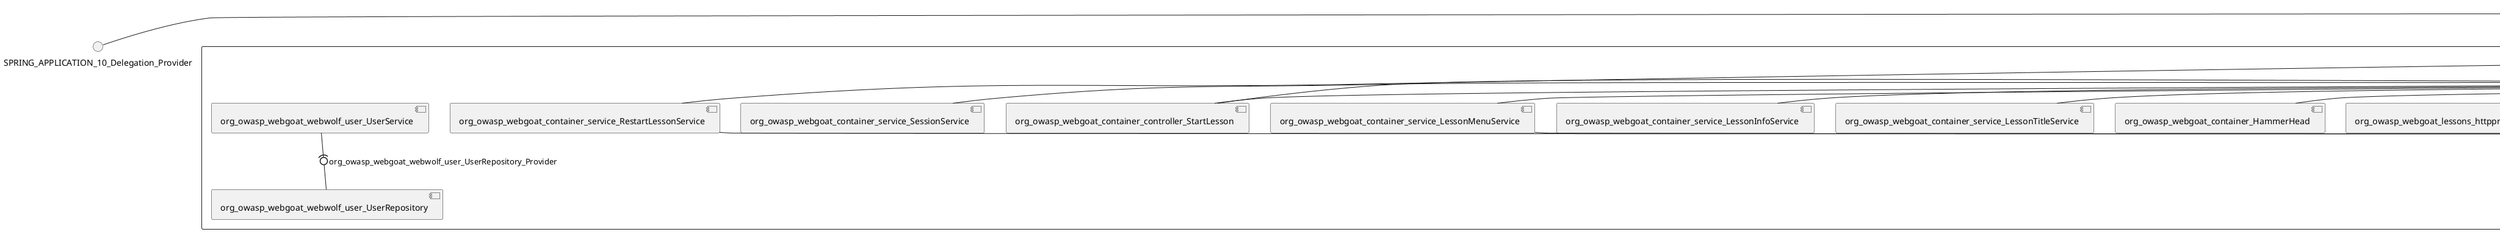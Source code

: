 @startuml
skinparam fixCircleLabelOverlapping true
skinparam componentStyle uml2
() SPRING_APPLICATION_10_Delegation_Provider
() SPRING_APPLICATION_11_Delegation_Provider
() SPRING_APPLICATION_12_Delegation_Provider
() SPRING_APPLICATION_13_Delegation_Provider
() SPRING_APPLICATION_14_Delegation_Provider
() SPRING_APPLICATION_15_Delegation_Provider
() SPRING_APPLICATION_16_Delegation_Provider
() SPRING_APPLICATION_2_Delegation_Provider
() SPRING_APPLICATION_3_Delegation_Provider
() SPRING_APPLICATION_4_Delegation_Provider
() SPRING_APPLICATION_5_Delegation_Provider
() SPRING_APPLICATION_6_Delegation_Provider
() SPRING_APPLICATION_7_Delegation_Provider
() SPRING_APPLICATION_8_Delegation_Provider
() SPRING_APPLICATION_9_Delegation_Provider
() SPRING_APPLICATION_BypassRestrictions_FieldRestrictions_POST_Delegation_Provider
() SPRING_APPLICATION_BypassRestrictions_frontendValidation_POST_Delegation_Provider
() SPRING_APPLICATION_ChromeDevTools_dummy_POST_Delegation_Provider
() SPRING_APPLICATION_ChromeDevTools_network_POST_Delegation_Provider
() SPRING_APPLICATION_CrossSiteScriptingStored_stored_xss_POST_Delegation_Provider
() SPRING_APPLICATION_CrossSiteScriptingStored_stored_xss_follow_up_POST_Delegation_Provider
() SPRING_APPLICATION_CrossSiteScripting_attack1_POST_Delegation_Provider
() SPRING_APPLICATION_CrossSiteScripting_attack3_POST_Delegation_Provider
() SPRING_APPLICATION_CrossSiteScripting_attack4_POST_Delegation_Provider
() SPRING_APPLICATION_CrossSiteScripting_attack5a_GET_Delegation_Provider
() SPRING_APPLICATION_CrossSiteScripting_attack6a_POST_Delegation_Provider
() SPRING_APPLICATION_CrossSiteScripting_dom_follow_up_POST_Delegation_Provider
() SPRING_APPLICATION_CrossSiteScripting_phone_home_xss_POST_Delegation_Provider
() SPRING_APPLICATION_CrossSiteScripting_quiz_GET_POST_Delegation_Provider
() SPRING_APPLICATION_Delegation_Provider
() SPRING_APPLICATION_GET_10_Delegation_Provider
() SPRING_APPLICATION_GET_11_Delegation_Provider
() SPRING_APPLICATION_GET_2_Delegation_Provider
() SPRING_APPLICATION_GET_3_Delegation_Provider
() SPRING_APPLICATION_GET_4_Delegation_Provider
() SPRING_APPLICATION_GET_5_Delegation_Provider
() SPRING_APPLICATION_GET_6_Delegation_Provider
() SPRING_APPLICATION_GET_7_Delegation_Provider
() SPRING_APPLICATION_GET_8_Delegation_Provider
() SPRING_APPLICATION_GET_9_Delegation_Provider
() SPRING_APPLICATION_GET_Delegation_Provider
() SPRING_APPLICATION_HtmlTampering_task_POST_Delegation_Provider
() SPRING_APPLICATION_HttpBasics_attack1_POST_Delegation_Provider
() SPRING_APPLICATION_HttpBasics_attack2_POST_Delegation_Provider
() SPRING_APPLICATION_IDOR_diff_attributes_POST_Delegation_Provider
() SPRING_APPLICATION_IDOR_login_POST_Delegation_Provider
() SPRING_APPLICATION_IDOR_profile_alt_path_POST_Delegation_Provider
() SPRING_APPLICATION_InsecureDeserialization_task_POST_Delegation_Provider
() SPRING_APPLICATION_InsecureLogin_Delegation_Provider
() SPRING_APPLICATION_JWT_decode_POST_Delegation_Provider
() SPRING_APPLICATION_JWT_jku_Delegation_Provider
() SPRING_APPLICATION_JWT_kid_Delegation_Provider
() SPRING_APPLICATION_JWT_quiz_GET_POST_Delegation_Provider
() SPRING_APPLICATION_JWT_refresh_Delegation_Provider
() SPRING_APPLICATION_JWT_secret_POST_Delegation_Provider
() SPRING_APPLICATION_JWT_votings_Delegation_Provider
() SPRING_APPLICATION_LogSpoofing_log_bleeding_POST_Delegation_Provider
() SPRING_APPLICATION_LogSpoofing_log_spoofing_POST_Delegation_Provider
() SPRING_APPLICATION_POST_10_Delegation_Provider
() SPRING_APPLICATION_POST_11_Delegation_Provider
() SPRING_APPLICATION_POST_12_Delegation_Provider
() SPRING_APPLICATION_POST_13_Delegation_Provider
() SPRING_APPLICATION_POST_14_Delegation_Provider
() SPRING_APPLICATION_POST_15_Delegation_Provider
() SPRING_APPLICATION_POST_16_Delegation_Provider
() SPRING_APPLICATION_POST_17_Delegation_Provider
() SPRING_APPLICATION_POST_18_Delegation_Provider
() SPRING_APPLICATION_POST_2_Delegation_Provider
() SPRING_APPLICATION_POST_3_Delegation_Provider
() SPRING_APPLICATION_POST_4_Delegation_Provider
() SPRING_APPLICATION_POST_5_Delegation_Provider
() SPRING_APPLICATION_POST_6_Delegation_Provider
() SPRING_APPLICATION_POST_7_Delegation_Provider
() SPRING_APPLICATION_POST_8_Delegation_Provider
() SPRING_APPLICATION_POST_9_Delegation_Provider
() SPRING_APPLICATION_POST_Delegation_Provider
() SPRING_APPLICATION_PUT_Delegation_Provider
() SPRING_APPLICATION_PasswordReset_ForgotPassword_create_password_reset_link_POST_Delegation_Provider
() SPRING_APPLICATION_PasswordReset_SecurityQuestions_POST_Delegation_Provider
() SPRING_APPLICATION_PasswordReset_reset_Delegation_Provider
() SPRING_APPLICATION_PasswordReset_simple_mail_reset_POST_Delegation_Provider
() SPRING_APPLICATION_PathTraversal_profile_picture_GET_Delegation_Provider
() SPRING_APPLICATION_PathTraversal_profile_picture_fix_GET_Delegation_Provider
() SPRING_APPLICATION_PathTraversal_profile_upload_POST_Delegation_Provider
() SPRING_APPLICATION_PathTraversal_profile_upload_fix_POST_Delegation_Provider
() SPRING_APPLICATION_PathTraversal_profile_upload_remove_user_input_POST_Delegation_Provider
() SPRING_APPLICATION_PathTraversal_random_POST_Delegation_Provider
() SPRING_APPLICATION_PathTraversal_random_picture_GET_Delegation_Provider
() SPRING_APPLICATION_PathTraversal_zip_slip_Delegation_Provider
() SPRING_APPLICATION_SSRF_task1_POST_Delegation_Provider
() SPRING_APPLICATION_SSRF_task2_POST_Delegation_Provider
() SPRING_APPLICATION_SecurePasswords_assignment_POST_Delegation_Provider
() SPRING_APPLICATION_SqlInjectionAdvanced_attack6a_POST_Delegation_Provider
() SPRING_APPLICATION_SqlInjectionAdvanced_attack6b_POST_Delegation_Provider
() SPRING_APPLICATION_SqlInjectionAdvanced_challenge_Login_POST_Delegation_Provider
() SPRING_APPLICATION_SqlInjectionAdvanced_challenge_PUT_Delegation_Provider
() SPRING_APPLICATION_SqlInjectionAdvanced_quiz_GET_POST_Delegation_Provider
() SPRING_APPLICATION_SqlInjectionMitigations_attack10a_POST_Delegation_Provider
() SPRING_APPLICATION_SqlInjectionMitigations_attack10b_POST_Delegation_Provider
() SPRING_APPLICATION_SqlInjectionMitigations_attack12a_POST_Delegation_Provider
() SPRING_APPLICATION_SqlInjectionMitigations_servers_GET_Delegation_Provider
() SPRING_APPLICATION_SqlInjection_assignment5a_POST_Delegation_Provider
() SPRING_APPLICATION_SqlInjection_assignment5b_POST_Delegation_Provider
() SPRING_APPLICATION_SqlInjection_attack10_POST_Delegation_Provider
() SPRING_APPLICATION_SqlInjection_attack2_POST_Delegation_Provider
() SPRING_APPLICATION_SqlInjection_attack3_POST_Delegation_Provider
() SPRING_APPLICATION_SqlInjection_attack4_POST_Delegation_Provider
() SPRING_APPLICATION_SqlInjection_attack5_POST_Delegation_Provider
() SPRING_APPLICATION_SqlInjection_attack8_POST_Delegation_Provider
() SPRING_APPLICATION_SqlInjection_attack9_POST_Delegation_Provider
() SPRING_APPLICATION_SqlOnlyInputValidationOnKeywords_attack_POST_Delegation_Provider
() SPRING_APPLICATION_SqlOnlyInputValidation_attack_POST_Delegation_Provider
() SPRING_APPLICATION_VulnerableComponents_attack1_POST_Delegation_Provider
() SPRING_APPLICATION_WebWolf_GET_Delegation_Provider
() SPRING_APPLICATION_WebWolf_landing_Delegation_Provider
() SPRING_APPLICATION_WebWolf_mail_Delegation_Provider
() SPRING_APPLICATION_challenge_1_POST_Delegation_Provider
() SPRING_APPLICATION_challenge_5_POST_Delegation_Provider
() SPRING_APPLICATION_challenge_7_Delegation_Provider
() SPRING_APPLICATION_challenge_8_Delegation_Provider
() SPRING_APPLICATION_challenge_logo_Delegation_Provider
() SPRING_APPLICATION_cia_quiz_GET_POST_Delegation_Provider
() SPRING_APPLICATION_clientSideFiltering_attack1_POST_Delegation_Provider
() SPRING_APPLICATION_clientSideFiltering_challenge_store_coupons_GET_Delegation_Provider
() SPRING_APPLICATION_clientSideFiltering_getItForFree_POST_Delegation_Provider
() SPRING_APPLICATION_clientSideFiltering_salaries_GET_Delegation_Provider
() SPRING_APPLICATION_crypto_encoding_basic_auth_POST_Delegation_Provider
() SPRING_APPLICATION_crypto_encoding_xor_POST_Delegation_Provider
() SPRING_APPLICATION_crypto_hashing_POST_Delegation_Provider
() SPRING_APPLICATION_crypto_secure_defaults_POST_Delegation_Provider
() SPRING_APPLICATION_crypto_signing_verify_POST_Delegation_Provider
() SPRING_APPLICATION_csrf_feedback_message_POST_Delegation_Provider
() SPRING_APPLICATION_csrf_review_POST_Delegation_Provider
() SPRING_APPLICATION_files_GET_Delegation_Provider
() SPRING_APPLICATION_fileupload_POST_Delegation_Provider
() SPRING_APPLICATION_jwt_Delegation_Provider
() SPRING_APPLICATION_landing_Delegation_Provider
() SPRING_APPLICATION_lesson_template_Delegation_Provider
() SPRING_APPLICATION_login_oauth_mvc_GET_Delegation_Provider
() SPRING_APPLICATION_mail_DELETE_GET_POST_Delegation_Provider
() SPRING_APPLICATION_register_mvc_POST_Delegation_Provider
() SPRING_APPLICATION_registration_GET_Delegation_Provider
() SPRING_APPLICATION_requests_GET_Delegation_Provider
() SPRING_APPLICATION_scoreboard_data_GET_Delegation_Provider
() SPRING_APPLICATION_server_directory_GET_Delegation_Provider
() SPRING_APPLICATION_service_debug_labels_mvc_Delegation_Provider
() SPRING_APPLICATION_service_lessonoverview_mvc_Delegation_Provider
() SPRING_APPLICATION_xxe_comments_GET_Delegation_Provider
rectangle System {
[org_owasp_webgoat_container_HammerHead] [[webgoat-webgoat.repository#_bVA-8PSEEe6SV8XDLlaesw]]
[org_owasp_webgoat_container_WebWolfRedirect] [[webgoat-webgoat.repository#_bVA-8PSEEe6SV8XDLlaesw]]
[org_owasp_webgoat_container_controller_StartLesson] [[webgoat-webgoat.repository#_bVA-8PSEEe6SV8XDLlaesw]]
[org_owasp_webgoat_container_controller_Welcome] [[webgoat-webgoat.repository#_bVA-8PSEEe6SV8XDLlaesw]]
[org_owasp_webgoat_container_i18n_PluginMessages_Provider] [[webgoat-webgoat.repository#_bVA-8PSEEe6SV8XDLlaesw]]
[org_owasp_webgoat_container_service_EnvironmentService] [[webgoat-webgoat.repository#_bVA-8PSEEe6SV8XDLlaesw]]
[org_owasp_webgoat_container_service_HintService] [[webgoat-webgoat.repository#_bVA-8PSEEe6SV8XDLlaesw]]
[org_owasp_webgoat_container_service_LabelDebugService] [[webgoat-webgoat.repository#_bVA-8PSEEe6SV8XDLlaesw]]
[org_owasp_webgoat_container_service_LabelService] [[webgoat-webgoat.repository#_bVA-8PSEEe6SV8XDLlaesw]]
[org_owasp_webgoat_container_service_LessonInfoService] [[webgoat-webgoat.repository#_bVA-8PSEEe6SV8XDLlaesw]]
[org_owasp_webgoat_container_service_LessonMenuService] [[webgoat-webgoat.repository#_bVA-8PSEEe6SV8XDLlaesw]]
[org_owasp_webgoat_container_service_LessonProgressService] [[webgoat-webgoat.repository#_bVA-8PSEEe6SV8XDLlaesw]]
[org_owasp_webgoat_container_service_LessonTitleService] [[webgoat-webgoat.repository#_bVA-8PSEEe6SV8XDLlaesw]]
[org_owasp_webgoat_container_service_ReportCardService] [[webgoat-webgoat.repository#_bVA-8PSEEe6SV8XDLlaesw]]
[org_owasp_webgoat_container_service_RestartLessonService] [[webgoat-webgoat.repository#_bVA-8PSEEe6SV8XDLlaesw]]
[org_owasp_webgoat_container_service_SessionService] [[webgoat-webgoat.repository#_bVA-8PSEEe6SV8XDLlaesw]]
[org_owasp_webgoat_container_session_UserSessionData_Provider] [[webgoat-webgoat.repository#_bVA-8PSEEe6SV8XDLlaesw]]
[org_owasp_webgoat_container_session_WebSession_Provider] [[webgoat-webgoat.repository#_bVA-8PSEEe6SV8XDLlaesw]]
[org_owasp_webgoat_container_users_RegistrationController] [[webgoat-webgoat.repository#_bVA-8PSEEe6SV8XDLlaesw]]
[org_owasp_webgoat_container_users_Scoreboard] [[webgoat-webgoat.repository#_bVA-8PSEEe6SV8XDLlaesw]]
[org_owasp_webgoat_container_users_UserRepository] [[webgoat-webgoat.repository#_bVA-8PSEEe6SV8XDLlaesw]]
[org_owasp_webgoat_container_users_UserService] [[webgoat-webgoat.repository#_bVA-8PSEEe6SV8XDLlaesw]]
[org_owasp_webgoat_container_users_UserTrackerRepository] [[webgoat-webgoat.repository#_bVA-8PSEEe6SV8XDLlaesw]]
[org_owasp_webgoat_lessons_authbypass_VerifyAccount] [[webgoat-webgoat.repository#_bVA-8PSEEe6SV8XDLlaesw]]
[org_owasp_webgoat_lessons_bypassrestrictions_BypassRestrictionsFieldRestrictions] [[webgoat-webgoat.repository#_bVA-8PSEEe6SV8XDLlaesw]]
[org_owasp_webgoat_lessons_bypassrestrictions_BypassRestrictionsFrontendValidation] [[webgoat-webgoat.repository#_bVA-8PSEEe6SV8XDLlaesw]]
[org_owasp_webgoat_lessons_challenges_FlagController] [[webgoat-webgoat.repository#_bVA-8PSEEe6SV8XDLlaesw]]
[org_owasp_webgoat_lessons_challenges_challenge1_Assignment1] [[webgoat-webgoat.repository#_bVA-8PSEEe6SV8XDLlaesw]]
[org_owasp_webgoat_lessons_challenges_challenge1_ImageServlet] [[webgoat-webgoat.repository#_bVA-8PSEEe6SV8XDLlaesw]]
[org_owasp_webgoat_lessons_challenges_challenge5_Assignment5] [[webgoat-webgoat.repository#_bVA-8PSEEe6SV8XDLlaesw]]
[org_owasp_webgoat_lessons_challenges_challenge7_Assignment7] [[webgoat-webgoat.repository#_bVA-8PSEEe6SV8XDLlaesw]]
[org_owasp_webgoat_lessons_challenges_challenge8_Assignment8] [[webgoat-webgoat.repository#_bVA-8PSEEe6SV8XDLlaesw]]
[org_owasp_webgoat_lessons_chromedevtools_NetworkDummy] [[webgoat-webgoat.repository#_bVA-8PSEEe6SV8XDLlaesw]]
[org_owasp_webgoat_lessons_chromedevtools_NetworkLesson] [[webgoat-webgoat.repository#_bVA-8PSEEe6SV8XDLlaesw]]
[org_owasp_webgoat_lessons_cia_CIAQuiz] [[webgoat-webgoat.repository#_bVA-8PSEEe6SV8XDLlaesw]]
[org_owasp_webgoat_lessons_clientsidefiltering_ClientSideFilteringAssignment] [[webgoat-webgoat.repository#_bVA-8PSEEe6SV8XDLlaesw]]
[org_owasp_webgoat_lessons_clientsidefiltering_ClientSideFilteringFreeAssignment] [[webgoat-webgoat.repository#_bVA-8PSEEe6SV8XDLlaesw]]
[org_owasp_webgoat_lessons_clientsidefiltering_Salaries] [[webgoat-webgoat.repository#_bVA-8PSEEe6SV8XDLlaesw]]
[org_owasp_webgoat_lessons_clientsidefiltering_ShopEndpoint] [[webgoat-webgoat.repository#_bVA-8PSEEe6SV8XDLlaesw]]
[org_owasp_webgoat_lessons_cryptography_EncodingAssignment] [[webgoat-webgoat.repository#_bVA-8PSEEe6SV8XDLlaesw]]
[org_owasp_webgoat_lessons_cryptography_HashingAssignment] [[webgoat-webgoat.repository#_bVA-8PSEEe6SV8XDLlaesw]]
[org_owasp_webgoat_lessons_cryptography_SecureDefaultsAssignment] [[webgoat-webgoat.repository#_bVA-8PSEEe6SV8XDLlaesw]]
[org_owasp_webgoat_lessons_cryptography_SigningAssignment] [[webgoat-webgoat.repository#_bVA-8PSEEe6SV8XDLlaesw]]
[org_owasp_webgoat_lessons_cryptography_XOREncodingAssignment] [[webgoat-webgoat.repository#_bVA-8PSEEe6SV8XDLlaesw]]
[org_owasp_webgoat_lessons_csrf_CSRFConfirmFlag1] [[webgoat-webgoat.repository#_bVA-8PSEEe6SV8XDLlaesw]]
[org_owasp_webgoat_lessons_csrf_CSRFFeedback] [[webgoat-webgoat.repository#_bVA-8PSEEe6SV8XDLlaesw]]
[org_owasp_webgoat_lessons_csrf_CSRFGetFlag] [[webgoat-webgoat.repository#_bVA-8PSEEe6SV8XDLlaesw]]
[org_owasp_webgoat_lessons_csrf_CSRFLogin] [[webgoat-webgoat.repository#_bVA-8PSEEe6SV8XDLlaesw]]
[org_owasp_webgoat_lessons_csrf_ForgedReviews] [[webgoat-webgoat.repository#_bVA-8PSEEe6SV8XDLlaesw]]
[org_owasp_webgoat_lessons_csrf_ObjectMapper_Provider] [[webgoat-webgoat.repository#_bVA-8PSEEe6SV8XDLlaesw]]
[org_owasp_webgoat_lessons_deserialization_InsecureDeserializationTask] [[webgoat-webgoat.repository#_bVA-8PSEEe6SV8XDLlaesw]]
[org_owasp_webgoat_lessons_hijacksession_HijackSessionAssignment] [[webgoat-webgoat.repository#_bVA-8PSEEe6SV8XDLlaesw]]
[org_owasp_webgoat_lessons_hijacksession_cas_HijackSessionAuthenticationProvider] [[webgoat-webgoat.repository#_bVA-8PSEEe6SV8XDLlaesw]]
[org_owasp_webgoat_lessons_htmltampering_HtmlTamperingTask] [[webgoat-webgoat.repository#_bVA-8PSEEe6SV8XDLlaesw]]
[org_owasp_webgoat_lessons_httpbasics_HttpBasicsLesson] [[webgoat-webgoat.repository#_bVA-8PSEEe6SV8XDLlaesw]]
[org_owasp_webgoat_lessons_httpbasics_HttpBasicsQuiz] [[webgoat-webgoat.repository#_bVA-8PSEEe6SV8XDLlaesw]]
[org_owasp_webgoat_lessons_httpproxies_HttpBasicsInterceptRequest] [[webgoat-webgoat.repository#_bVA-8PSEEe6SV8XDLlaesw]]
[org_owasp_webgoat_lessons_idor_IDORDiffAttributes] [[webgoat-webgoat.repository#_bVA-8PSEEe6SV8XDLlaesw]]
[org_owasp_webgoat_lessons_idor_IDOREditOtherProfile] [[webgoat-webgoat.repository#_bVA-8PSEEe6SV8XDLlaesw]]
[org_owasp_webgoat_lessons_idor_IDORLogin] [[webgoat-webgoat.repository#_bVA-8PSEEe6SV8XDLlaesw]]
[org_owasp_webgoat_lessons_idor_IDORViewOtherProfile] [[webgoat-webgoat.repository#_bVA-8PSEEe6SV8XDLlaesw]]
[org_owasp_webgoat_lessons_idor_IDORViewOwnProfile] [[webgoat-webgoat.repository#_bVA-8PSEEe6SV8XDLlaesw]]
[org_owasp_webgoat_lessons_idor_IDORViewOwnProfileAltUrl] [[webgoat-webgoat.repository#_bVA-8PSEEe6SV8XDLlaesw]]
[org_owasp_webgoat_lessons_insecurelogin_InsecureLoginTask] [[webgoat-webgoat.repository#_bVA-8PSEEe6SV8XDLlaesw]]
[org_owasp_webgoat_lessons_jwt_JWTDecodeEndpoint] [[webgoat-webgoat.repository#_bVA-8PSEEe6SV8XDLlaesw]]
[org_owasp_webgoat_lessons_jwt_JWTQuiz] [[webgoat-webgoat.repository#_bVA-8PSEEe6SV8XDLlaesw]]
[org_owasp_webgoat_lessons_jwt_JWTRefreshEndpoint] [[webgoat-webgoat.repository#_bVA-8PSEEe6SV8XDLlaesw]]
[org_owasp_webgoat_lessons_jwt_JWTSecretKeyEndpoint] [[webgoat-webgoat.repository#_bVA-8PSEEe6SV8XDLlaesw]]
[org_owasp_webgoat_lessons_jwt_JWTVotesEndpoint] [[webgoat-webgoat.repository#_bVA-8PSEEe6SV8XDLlaesw]]
[org_owasp_webgoat_lessons_jwt_claimmisuse_JWTHeaderJKUEndpoint] [[webgoat-webgoat.repository#_bVA-8PSEEe6SV8XDLlaesw]]
[org_owasp_webgoat_lessons_jwt_claimmisuse_JWTHeaderKIDEndpoint] [[webgoat-webgoat.repository#_bVA-8PSEEe6SV8XDLlaesw]]
[org_owasp_webgoat_lessons_lessontemplate_SampleAttack] [[webgoat-webgoat.repository#_bVA-8PSEEe6SV8XDLlaesw]]
[org_owasp_webgoat_lessons_logging_LogBleedingTask] [[webgoat-webgoat.repository#_bVA-8PSEEe6SV8XDLlaesw]]
[org_owasp_webgoat_lessons_logging_LogSpoofingTask] [[webgoat-webgoat.repository#_bVA-8PSEEe6SV8XDLlaesw]]
[org_owasp_webgoat_lessons_missingac_MissingFunctionACHiddenMenus] [[webgoat-webgoat.repository#_bVA-8PSEEe6SV8XDLlaesw]]
[org_owasp_webgoat_lessons_missingac_MissingFunctionACUsers] [[webgoat-webgoat.repository#_bVA-8PSEEe6SV8XDLlaesw]]
[org_owasp_webgoat_lessons_missingac_MissingFunctionACYourHash] [[webgoat-webgoat.repository#_bVA-8PSEEe6SV8XDLlaesw]]
[org_owasp_webgoat_lessons_missingac_MissingFunctionACYourHashAdmin] [[webgoat-webgoat.repository#_bVA-8PSEEe6SV8XDLlaesw]]
[org_owasp_webgoat_lessons_passwordreset_QuestionsAssignment] [[webgoat-webgoat.repository#_bVA-8PSEEe6SV8XDLlaesw]]
[org_owasp_webgoat_lessons_passwordreset_ResetLinkAssignment] [[webgoat-webgoat.repository#_bVA-8PSEEe6SV8XDLlaesw]]
[org_owasp_webgoat_lessons_passwordreset_ResetLinkAssignmentForgotPassword] [[webgoat-webgoat.repository#_bVA-8PSEEe6SV8XDLlaesw]]
[org_owasp_webgoat_lessons_passwordreset_SecurityQuestionAssignment] [[webgoat-webgoat.repository#_bVA-8PSEEe6SV8XDLlaesw]]
[org_owasp_webgoat_lessons_passwordreset_SimpleMailAssignment] [[webgoat-webgoat.repository#_bVA-8PSEEe6SV8XDLlaesw]]
[org_owasp_webgoat_lessons_passwordreset_TriedQuestions] [[webgoat-webgoat.repository#_bVA-8PSEEe6SV8XDLlaesw]]
[org_owasp_webgoat_lessons_pathtraversal_ProfileUpload] [[webgoat-webgoat.repository#_bVA-8PSEEe6SV8XDLlaesw]]
[org_owasp_webgoat_lessons_pathtraversal_ProfileUploadFix] [[webgoat-webgoat.repository#_bVA-8PSEEe6SV8XDLlaesw]]
[org_owasp_webgoat_lessons_pathtraversal_ProfileUploadRemoveUserInput] [[webgoat-webgoat.repository#_bVA-8PSEEe6SV8XDLlaesw]]
[org_owasp_webgoat_lessons_pathtraversal_ProfileUploadRetrieval] [[webgoat-webgoat.repository#_bVA-8PSEEe6SV8XDLlaesw]]
[org_owasp_webgoat_lessons_pathtraversal_ProfileZipSlip] [[webgoat-webgoat.repository#_bVA-8PSEEe6SV8XDLlaesw]]
[org_owasp_webgoat_lessons_securepasswords_SecurePasswordsAssignment] [[webgoat-webgoat.repository#_bVA-8PSEEe6SV8XDLlaesw]]
[org_owasp_webgoat_lessons_spoofcookie_SpoofCookieAssignment] [[webgoat-webgoat.repository#_bVA-8PSEEe6SV8XDLlaesw]]
[org_owasp_webgoat_lessons_sqlinjection_advanced_SqlInjectionChallenge] [[webgoat-webgoat.repository#_bVA-8PSEEe6SV8XDLlaesw]]
[org_owasp_webgoat_lessons_sqlinjection_advanced_SqlInjectionChallengeLogin] [[webgoat-webgoat.repository#_bVA-8PSEEe6SV8XDLlaesw]]
[org_owasp_webgoat_lessons_sqlinjection_advanced_SqlInjectionLesson6a] [[webgoat-webgoat.repository#_bVA-8PSEEe6SV8XDLlaesw]]
[org_owasp_webgoat_lessons_sqlinjection_advanced_SqlInjectionLesson6b] [[webgoat-webgoat.repository#_bVA-8PSEEe6SV8XDLlaesw]]
[org_owasp_webgoat_lessons_sqlinjection_advanced_SqlInjectionQuiz] [[webgoat-webgoat.repository#_bVA-8PSEEe6SV8XDLlaesw]]
[org_owasp_webgoat_lessons_sqlinjection_introduction_SqlInjectionLesson10] [[webgoat-webgoat.repository#_bVA-8PSEEe6SV8XDLlaesw]]
[org_owasp_webgoat_lessons_sqlinjection_introduction_SqlInjectionLesson2] [[webgoat-webgoat.repository#_bVA-8PSEEe6SV8XDLlaesw]]
[org_owasp_webgoat_lessons_sqlinjection_introduction_SqlInjectionLesson3] [[webgoat-webgoat.repository#_bVA-8PSEEe6SV8XDLlaesw]]
[org_owasp_webgoat_lessons_sqlinjection_introduction_SqlInjectionLesson4] [[webgoat-webgoat.repository#_bVA-8PSEEe6SV8XDLlaesw]]
[org_owasp_webgoat_lessons_sqlinjection_introduction_SqlInjectionLesson5] [[webgoat-webgoat.repository#_bVA-8PSEEe6SV8XDLlaesw]]
[org_owasp_webgoat_lessons_sqlinjection_introduction_SqlInjectionLesson5a] [[webgoat-webgoat.repository#_bVA-8PSEEe6SV8XDLlaesw]]
[org_owasp_webgoat_lessons_sqlinjection_introduction_SqlInjectionLesson5b] [[webgoat-webgoat.repository#_bVA-8PSEEe6SV8XDLlaesw]]
[org_owasp_webgoat_lessons_sqlinjection_introduction_SqlInjectionLesson8] [[webgoat-webgoat.repository#_bVA-8PSEEe6SV8XDLlaesw]]
[org_owasp_webgoat_lessons_sqlinjection_introduction_SqlInjectionLesson9] [[webgoat-webgoat.repository#_bVA-8PSEEe6SV8XDLlaesw]]
[org_owasp_webgoat_lessons_sqlinjection_mitigation_Servers] [[webgoat-webgoat.repository#_bVA-8PSEEe6SV8XDLlaesw]]
[org_owasp_webgoat_lessons_sqlinjection_mitigation_SqlInjectionLesson10a] [[webgoat-webgoat.repository#_bVA-8PSEEe6SV8XDLlaesw]]
[org_owasp_webgoat_lessons_sqlinjection_mitigation_SqlInjectionLesson10b] [[webgoat-webgoat.repository#_bVA-8PSEEe6SV8XDLlaesw]]
[org_owasp_webgoat_lessons_sqlinjection_mitigation_SqlInjectionLesson13] [[webgoat-webgoat.repository#_bVA-8PSEEe6SV8XDLlaesw]]
[org_owasp_webgoat_lessons_sqlinjection_mitigation_SqlOnlyInputValidation] [[webgoat-webgoat.repository#_bVA-8PSEEe6SV8XDLlaesw]]
[org_owasp_webgoat_lessons_sqlinjection_mitigation_SqlOnlyInputValidationOnKeywords] [[webgoat-webgoat.repository#_bVA-8PSEEe6SV8XDLlaesw]]
[org_owasp_webgoat_lessons_ssrf_SSRFTask1] [[webgoat-webgoat.repository#_bVA-8PSEEe6SV8XDLlaesw]]
[org_owasp_webgoat_lessons_ssrf_SSRFTask2] [[webgoat-webgoat.repository#_bVA-8PSEEe6SV8XDLlaesw]]
[org_owasp_webgoat_lessons_vulnerablecomponents_VulnerableComponentsLesson] [[webgoat-webgoat.repository#_bVA-8PSEEe6SV8XDLlaesw]]
[org_owasp_webgoat_lessons_webwolfintroduction_LandingAssignment] [[webgoat-webgoat.repository#_bVA-8PSEEe6SV8XDLlaesw]]
[org_owasp_webgoat_lessons_webwolfintroduction_MailAssignment] [[webgoat-webgoat.repository#_bVA-8PSEEe6SV8XDLlaesw]]
[org_owasp_webgoat_lessons_xss_CrossSiteScriptingLesson1] [[webgoat-webgoat.repository#_bVA-8PSEEe6SV8XDLlaesw]]
[org_owasp_webgoat_lessons_xss_CrossSiteScriptingLesson3] [[webgoat-webgoat.repository#_bVA-8PSEEe6SV8XDLlaesw]]
[org_owasp_webgoat_lessons_xss_CrossSiteScriptingLesson4] [[webgoat-webgoat.repository#_bVA-8PSEEe6SV8XDLlaesw]]
[org_owasp_webgoat_lessons_xss_CrossSiteScriptingLesson5a] [[webgoat-webgoat.repository#_bVA-8PSEEe6SV8XDLlaesw]]
[org_owasp_webgoat_lessons_xss_CrossSiteScriptingLesson6a] [[webgoat-webgoat.repository#_bVA-8PSEEe6SV8XDLlaesw]]
[org_owasp_webgoat_lessons_xss_CrossSiteScriptingQuiz] [[webgoat-webgoat.repository#_bVA-8PSEEe6SV8XDLlaesw]]
[org_owasp_webgoat_lessons_xss_DOMCrossSiteScripting] [[webgoat-webgoat.repository#_bVA-8PSEEe6SV8XDLlaesw]]
[org_owasp_webgoat_lessons_xss_DOMCrossSiteScriptingVerifier] [[webgoat-webgoat.repository#_bVA-8PSEEe6SV8XDLlaesw]]
[org_owasp_webgoat_lessons_xss_stored_StoredCrossSiteScriptingVerifier] [[webgoat-webgoat.repository#_bVA-8PSEEe6SV8XDLlaesw]]
[org_owasp_webgoat_lessons_xss_stored_StoredXssComments] [[webgoat-webgoat.repository#_bVA-8PSEEe6SV8XDLlaesw]]
[org_owasp_webgoat_lessons_xxe_BlindSendFileAssignment] [[webgoat-webgoat.repository#_bVA-8PSEEe6SV8XDLlaesw]]
[org_owasp_webgoat_lessons_xxe_CommentsCache] [[webgoat-webgoat.repository#_bVA-8PSEEe6SV8XDLlaesw]]
[org_owasp_webgoat_lessons_xxe_CommentsEndpoint] [[webgoat-webgoat.repository#_bVA-8PSEEe6SV8XDLlaesw]]
[org_owasp_webgoat_lessons_xxe_ContentTypeAssignment] [[webgoat-webgoat.repository#_bVA-8PSEEe6SV8XDLlaesw]]
[org_owasp_webgoat_lessons_xxe_SimpleXXE] [[webgoat-webgoat.repository#_bVA-8PSEEe6SV8XDLlaesw]]
[org_owasp_webgoat_webwolf_FileServer] [[webgoat-webgoat.repository#_bVA-8PSEEe6SV8XDLlaesw]]
[org_owasp_webgoat_webwolf_jwt_JWTController] [[webgoat-webgoat.repository#_bVA-8PSEEe6SV8XDLlaesw]]
[org_owasp_webgoat_webwolf_mailbox_MailboxController] [[webgoat-webgoat.repository#_bVA-8PSEEe6SV8XDLlaesw]]
[org_owasp_webgoat_webwolf_mailbox_MailboxRepository] [[webgoat-webgoat.repository#_bVA-8PSEEe6SV8XDLlaesw]]
[org_owasp_webgoat_webwolf_requests_LandingPage] [[webgoat-webgoat.repository#_bVA-8PSEEe6SV8XDLlaesw]]
[org_owasp_webgoat_webwolf_requests_Requests] [[webgoat-webgoat.repository#_bVA-8PSEEe6SV8XDLlaesw]]
[org_owasp_webgoat_webwolf_user_UserRepository] [[webgoat-webgoat.repository#_bVA-8PSEEe6SV8XDLlaesw]]
[org_owasp_webgoat_webwolf_user_UserService] [[webgoat-webgoat.repository#_bVA-8PSEEe6SV8XDLlaesw]]
port SPRING_APPLICATION_10_Provider
SPRING_APPLICATION_10_Delegation_Provider - SPRING_APPLICATION_10_Provider
SPRING_APPLICATION_10_Provider - [org_owasp_webgoat_lessons_cryptography_SigningAssignment]
port SPRING_APPLICATION_11_Provider
SPRING_APPLICATION_11_Delegation_Provider - SPRING_APPLICATION_11_Provider
SPRING_APPLICATION_11_Provider - [org_owasp_webgoat_container_controller_StartLesson]
port SPRING_APPLICATION_12_Provider
SPRING_APPLICATION_12_Delegation_Provider - SPRING_APPLICATION_12_Provider
SPRING_APPLICATION_12_Provider - [org_owasp_webgoat_container_service_RestartLessonService]
port SPRING_APPLICATION_13_Provider
SPRING_APPLICATION_13_Delegation_Provider - SPRING_APPLICATION_13_Provider
SPRING_APPLICATION_13_Provider - [org_owasp_webgoat_container_service_SessionService]
port SPRING_APPLICATION_14_Provider
SPRING_APPLICATION_14_Delegation_Provider - SPRING_APPLICATION_14_Provider
SPRING_APPLICATION_14_Provider - [org_owasp_webgoat_webwolf_FileServer]
port SPRING_APPLICATION_15_Provider
SPRING_APPLICATION_15_Delegation_Provider - SPRING_APPLICATION_15_Provider
SPRING_APPLICATION_15_Provider - [org_owasp_webgoat_lessons_xxe_SimpleXXE]
port SPRING_APPLICATION_16_Provider
SPRING_APPLICATION_16_Delegation_Provider - SPRING_APPLICATION_16_Provider
SPRING_APPLICATION_16_Provider - [org_owasp_webgoat_container_service_LabelDebugService]
port SPRING_APPLICATION_2_Provider
SPRING_APPLICATION_2_Delegation_Provider - SPRING_APPLICATION_2_Provider
SPRING_APPLICATION_2_Provider - [org_owasp_webgoat_container_service_LessonMenuService]
port SPRING_APPLICATION_3_Provider
SPRING_APPLICATION_3_Delegation_Provider - SPRING_APPLICATION_3_Provider
SPRING_APPLICATION_3_Provider - [org_owasp_webgoat_container_service_LessonInfoService]
port SPRING_APPLICATION_4_Provider
SPRING_APPLICATION_4_Delegation_Provider - SPRING_APPLICATION_4_Provider
SPRING_APPLICATION_4_Provider - [org_owasp_webgoat_container_service_LessonTitleService]
port SPRING_APPLICATION_5_Provider
SPRING_APPLICATION_5_Delegation_Provider - SPRING_APPLICATION_5_Provider
SPRING_APPLICATION_5_Provider - [org_owasp_webgoat_lessons_cryptography_HashingAssignment]
port SPRING_APPLICATION_6_Provider
SPRING_APPLICATION_6_Delegation_Provider - SPRING_APPLICATION_6_Provider
SPRING_APPLICATION_6_Provider - [org_owasp_webgoat_container_controller_StartLesson]
port SPRING_APPLICATION_7_Provider
SPRING_APPLICATION_7_Delegation_Provider - SPRING_APPLICATION_7_Provider
SPRING_APPLICATION_7_Provider - [org_owasp_webgoat_lessons_jwt_JWTSecretKeyEndpoint]
port SPRING_APPLICATION_8_Provider
SPRING_APPLICATION_8_Delegation_Provider - SPRING_APPLICATION_8_Provider
SPRING_APPLICATION_8_Provider - [org_owasp_webgoat_container_HammerHead]
port SPRING_APPLICATION_9_Provider
SPRING_APPLICATION_9_Delegation_Provider - SPRING_APPLICATION_9_Provider
SPRING_APPLICATION_9_Provider - [org_owasp_webgoat_lessons_httpproxies_HttpBasicsInterceptRequest]
port SPRING_APPLICATION_BypassRestrictions_FieldRestrictions_POST_Provider
SPRING_APPLICATION_BypassRestrictions_FieldRestrictions_POST_Delegation_Provider - SPRING_APPLICATION_BypassRestrictions_FieldRestrictions_POST_Provider
SPRING_APPLICATION_BypassRestrictions_FieldRestrictions_POST_Provider - [org_owasp_webgoat_lessons_bypassrestrictions_BypassRestrictionsFieldRestrictions]
port SPRING_APPLICATION_BypassRestrictions_frontendValidation_POST_Provider
SPRING_APPLICATION_BypassRestrictions_frontendValidation_POST_Delegation_Provider - SPRING_APPLICATION_BypassRestrictions_frontendValidation_POST_Provider
SPRING_APPLICATION_BypassRestrictions_frontendValidation_POST_Provider - [org_owasp_webgoat_lessons_bypassrestrictions_BypassRestrictionsFrontendValidation]
port SPRING_APPLICATION_ChromeDevTools_dummy_POST_Provider
SPRING_APPLICATION_ChromeDevTools_dummy_POST_Delegation_Provider - SPRING_APPLICATION_ChromeDevTools_dummy_POST_Provider
SPRING_APPLICATION_ChromeDevTools_dummy_POST_Provider - [org_owasp_webgoat_lessons_chromedevtools_NetworkDummy]
port SPRING_APPLICATION_ChromeDevTools_network_POST_Provider
SPRING_APPLICATION_ChromeDevTools_network_POST_Delegation_Provider - SPRING_APPLICATION_ChromeDevTools_network_POST_Provider
SPRING_APPLICATION_ChromeDevTools_network_POST_Provider - [org_owasp_webgoat_lessons_chromedevtools_NetworkLesson]
port SPRING_APPLICATION_CrossSiteScriptingStored_stored_xss_POST_Provider
SPRING_APPLICATION_CrossSiteScriptingStored_stored_xss_POST_Delegation_Provider - SPRING_APPLICATION_CrossSiteScriptingStored_stored_xss_POST_Provider
SPRING_APPLICATION_CrossSiteScriptingStored_stored_xss_POST_Provider - [org_owasp_webgoat_lessons_xss_stored_StoredXssComments]
port SPRING_APPLICATION_CrossSiteScriptingStored_stored_xss_follow_up_POST_Provider
SPRING_APPLICATION_CrossSiteScriptingStored_stored_xss_follow_up_POST_Delegation_Provider - SPRING_APPLICATION_CrossSiteScriptingStored_stored_xss_follow_up_POST_Provider
SPRING_APPLICATION_CrossSiteScriptingStored_stored_xss_follow_up_POST_Provider - [org_owasp_webgoat_lessons_xss_stored_StoredCrossSiteScriptingVerifier]
port SPRING_APPLICATION_CrossSiteScripting_attack1_POST_Provider
SPRING_APPLICATION_CrossSiteScripting_attack1_POST_Delegation_Provider - SPRING_APPLICATION_CrossSiteScripting_attack1_POST_Provider
SPRING_APPLICATION_CrossSiteScripting_attack1_POST_Provider - [org_owasp_webgoat_lessons_xss_CrossSiteScriptingLesson1]
port SPRING_APPLICATION_CrossSiteScripting_attack3_POST_Provider
SPRING_APPLICATION_CrossSiteScripting_attack3_POST_Delegation_Provider - SPRING_APPLICATION_CrossSiteScripting_attack3_POST_Provider
SPRING_APPLICATION_CrossSiteScripting_attack3_POST_Provider - [org_owasp_webgoat_lessons_xss_CrossSiteScriptingLesson3]
port SPRING_APPLICATION_CrossSiteScripting_attack4_POST_Provider
SPRING_APPLICATION_CrossSiteScripting_attack4_POST_Delegation_Provider - SPRING_APPLICATION_CrossSiteScripting_attack4_POST_Provider
SPRING_APPLICATION_CrossSiteScripting_attack4_POST_Provider - [org_owasp_webgoat_lessons_xss_CrossSiteScriptingLesson4]
port SPRING_APPLICATION_CrossSiteScripting_attack5a_GET_Provider
SPRING_APPLICATION_CrossSiteScripting_attack5a_GET_Delegation_Provider - SPRING_APPLICATION_CrossSiteScripting_attack5a_GET_Provider
SPRING_APPLICATION_CrossSiteScripting_attack5a_GET_Provider - [org_owasp_webgoat_lessons_xss_CrossSiteScriptingLesson5a]
port SPRING_APPLICATION_CrossSiteScripting_attack6a_POST_Provider
SPRING_APPLICATION_CrossSiteScripting_attack6a_POST_Delegation_Provider - SPRING_APPLICATION_CrossSiteScripting_attack6a_POST_Provider
SPRING_APPLICATION_CrossSiteScripting_attack6a_POST_Provider - [org_owasp_webgoat_lessons_xss_CrossSiteScriptingLesson6a]
port SPRING_APPLICATION_CrossSiteScripting_dom_follow_up_POST_Provider
SPRING_APPLICATION_CrossSiteScripting_dom_follow_up_POST_Delegation_Provider - SPRING_APPLICATION_CrossSiteScripting_dom_follow_up_POST_Provider
SPRING_APPLICATION_CrossSiteScripting_dom_follow_up_POST_Provider - [org_owasp_webgoat_lessons_xss_DOMCrossSiteScriptingVerifier]
port SPRING_APPLICATION_CrossSiteScripting_phone_home_xss_POST_Provider
SPRING_APPLICATION_CrossSiteScripting_phone_home_xss_POST_Delegation_Provider - SPRING_APPLICATION_CrossSiteScripting_phone_home_xss_POST_Provider
SPRING_APPLICATION_CrossSiteScripting_phone_home_xss_POST_Provider - [org_owasp_webgoat_lessons_xss_DOMCrossSiteScripting]
port SPRING_APPLICATION_CrossSiteScripting_quiz_GET_POST_Provider
SPRING_APPLICATION_CrossSiteScripting_quiz_GET_POST_Delegation_Provider - SPRING_APPLICATION_CrossSiteScripting_quiz_GET_POST_Provider
SPRING_APPLICATION_CrossSiteScripting_quiz_GET_POST_Provider - [org_owasp_webgoat_lessons_xss_CrossSiteScriptingQuiz]
port SPRING_APPLICATION_Provider
SPRING_APPLICATION_Delegation_Provider - SPRING_APPLICATION_Provider
SPRING_APPLICATION_Provider - [org_owasp_webgoat_lessons_cryptography_HashingAssignment]
port SPRING_APPLICATION_GET_10_Provider
SPRING_APPLICATION_GET_10_Delegation_Provider - SPRING_APPLICATION_GET_10_Provider
SPRING_APPLICATION_GET_10_Provider - [org_owasp_webgoat_container_service_LabelService]
port SPRING_APPLICATION_GET_11_Provider
SPRING_APPLICATION_GET_11_Delegation_Provider - SPRING_APPLICATION_GET_11_Provider
SPRING_APPLICATION_GET_11_Provider - [org_owasp_webgoat_container_service_HintService]
port SPRING_APPLICATION_GET_2_Provider
SPRING_APPLICATION_GET_2_Delegation_Provider - SPRING_APPLICATION_GET_2_Provider
SPRING_APPLICATION_GET_2_Provider - [org_owasp_webgoat_lessons_cryptography_EncodingAssignment]
port SPRING_APPLICATION_GET_3_Provider
SPRING_APPLICATION_GET_3_Delegation_Provider - SPRING_APPLICATION_GET_3_Provider
SPRING_APPLICATION_GET_3_Provider - [org_owasp_webgoat_lessons_spoofcookie_SpoofCookieAssignment]
port SPRING_APPLICATION_GET_4_Provider
SPRING_APPLICATION_GET_4_Delegation_Provider - SPRING_APPLICATION_GET_4_Provider
SPRING_APPLICATION_GET_4_Provider - [org_owasp_webgoat_lessons_missingac_MissingFunctionACUsers]
port SPRING_APPLICATION_GET_5_Provider
SPRING_APPLICATION_GET_5_Delegation_Provider - SPRING_APPLICATION_GET_5_Provider
SPRING_APPLICATION_GET_5_Provider - [org_owasp_webgoat_lessons_idor_IDORViewOtherProfile]
port SPRING_APPLICATION_GET_6_Provider
SPRING_APPLICATION_GET_6_Delegation_Provider - SPRING_APPLICATION_GET_6_Provider
SPRING_APPLICATION_GET_6_Provider - [org_owasp_webgoat_container_controller_Welcome]
port SPRING_APPLICATION_GET_7_Provider
SPRING_APPLICATION_GET_7_Delegation_Provider - SPRING_APPLICATION_GET_7_Provider
SPRING_APPLICATION_GET_7_Provider - [org_owasp_webgoat_container_service_ReportCardService]
port SPRING_APPLICATION_GET_8_Provider
SPRING_APPLICATION_GET_8_Delegation_Provider - SPRING_APPLICATION_GET_8_Provider
SPRING_APPLICATION_GET_8_Provider - [org_owasp_webgoat_lessons_idor_IDORViewOwnProfile]
port SPRING_APPLICATION_GET_9_Provider
SPRING_APPLICATION_GET_9_Delegation_Provider - SPRING_APPLICATION_GET_9_Provider
SPRING_APPLICATION_GET_9_Provider - [org_owasp_webgoat_lessons_csrf_ForgedReviews]
port SPRING_APPLICATION_GET_Provider
SPRING_APPLICATION_GET_Delegation_Provider - SPRING_APPLICATION_GET_Provider
SPRING_APPLICATION_GET_Provider - [org_owasp_webgoat_lessons_xss_stored_StoredXssComments]
port SPRING_APPLICATION_HtmlTampering_task_POST_Provider
SPRING_APPLICATION_HtmlTampering_task_POST_Delegation_Provider - SPRING_APPLICATION_HtmlTampering_task_POST_Provider
SPRING_APPLICATION_HtmlTampering_task_POST_Provider - [org_owasp_webgoat_lessons_htmltampering_HtmlTamperingTask]
port SPRING_APPLICATION_HttpBasics_attack1_POST_Provider
SPRING_APPLICATION_HttpBasics_attack1_POST_Delegation_Provider - SPRING_APPLICATION_HttpBasics_attack1_POST_Provider
SPRING_APPLICATION_HttpBasics_attack1_POST_Provider - [org_owasp_webgoat_lessons_httpbasics_HttpBasicsLesson]
port SPRING_APPLICATION_HttpBasics_attack2_POST_Provider
SPRING_APPLICATION_HttpBasics_attack2_POST_Delegation_Provider - SPRING_APPLICATION_HttpBasics_attack2_POST_Provider
SPRING_APPLICATION_HttpBasics_attack2_POST_Provider - [org_owasp_webgoat_lessons_httpbasics_HttpBasicsQuiz]
port SPRING_APPLICATION_IDOR_diff_attributes_POST_Provider
SPRING_APPLICATION_IDOR_diff_attributes_POST_Delegation_Provider - SPRING_APPLICATION_IDOR_diff_attributes_POST_Provider
SPRING_APPLICATION_IDOR_diff_attributes_POST_Provider - [org_owasp_webgoat_lessons_idor_IDORDiffAttributes]
port SPRING_APPLICATION_IDOR_login_POST_Provider
SPRING_APPLICATION_IDOR_login_POST_Delegation_Provider - SPRING_APPLICATION_IDOR_login_POST_Provider
SPRING_APPLICATION_IDOR_login_POST_Provider - [org_owasp_webgoat_lessons_idor_IDORLogin]
port SPRING_APPLICATION_IDOR_profile_alt_path_POST_Provider
SPRING_APPLICATION_IDOR_profile_alt_path_POST_Delegation_Provider - SPRING_APPLICATION_IDOR_profile_alt_path_POST_Provider
SPRING_APPLICATION_IDOR_profile_alt_path_POST_Provider - [org_owasp_webgoat_lessons_idor_IDORViewOwnProfileAltUrl]
port SPRING_APPLICATION_InsecureDeserialization_task_POST_Provider
SPRING_APPLICATION_InsecureDeserialization_task_POST_Delegation_Provider - SPRING_APPLICATION_InsecureDeserialization_task_POST_Provider
SPRING_APPLICATION_InsecureDeserialization_task_POST_Provider - [org_owasp_webgoat_lessons_deserialization_InsecureDeserializationTask]
port SPRING_APPLICATION_InsecureLogin_Provider
SPRING_APPLICATION_InsecureLogin_Delegation_Provider - SPRING_APPLICATION_InsecureLogin_Provider
SPRING_APPLICATION_InsecureLogin_Provider - [org_owasp_webgoat_lessons_insecurelogin_InsecureLoginTask]
port SPRING_APPLICATION_JWT_decode_POST_Provider
SPRING_APPLICATION_JWT_decode_POST_Delegation_Provider - SPRING_APPLICATION_JWT_decode_POST_Provider
SPRING_APPLICATION_JWT_decode_POST_Provider - [org_owasp_webgoat_lessons_jwt_JWTDecodeEndpoint]
port SPRING_APPLICATION_JWT_jku_Provider
SPRING_APPLICATION_JWT_jku_Delegation_Provider - SPRING_APPLICATION_JWT_jku_Provider
SPRING_APPLICATION_JWT_jku_Provider - [org_owasp_webgoat_lessons_jwt_claimmisuse_JWTHeaderJKUEndpoint]
port SPRING_APPLICATION_JWT_kid_Provider
SPRING_APPLICATION_JWT_kid_Delegation_Provider - SPRING_APPLICATION_JWT_kid_Provider
SPRING_APPLICATION_JWT_kid_Provider - [org_owasp_webgoat_lessons_jwt_claimmisuse_JWTHeaderKIDEndpoint]
port SPRING_APPLICATION_JWT_quiz_GET_POST_Provider
SPRING_APPLICATION_JWT_quiz_GET_POST_Delegation_Provider - SPRING_APPLICATION_JWT_quiz_GET_POST_Provider
SPRING_APPLICATION_JWT_quiz_GET_POST_Provider - [org_owasp_webgoat_lessons_jwt_JWTQuiz]
port SPRING_APPLICATION_JWT_refresh_Provider
SPRING_APPLICATION_JWT_refresh_Delegation_Provider - SPRING_APPLICATION_JWT_refresh_Provider
SPRING_APPLICATION_JWT_refresh_Provider - [org_owasp_webgoat_lessons_jwt_JWTRefreshEndpoint]
port SPRING_APPLICATION_JWT_secret_POST_Provider
SPRING_APPLICATION_JWT_secret_POST_Delegation_Provider - SPRING_APPLICATION_JWT_secret_POST_Provider
SPRING_APPLICATION_JWT_secret_POST_Provider - [org_owasp_webgoat_lessons_jwt_JWTSecretKeyEndpoint]
port SPRING_APPLICATION_JWT_votings_Provider
SPRING_APPLICATION_JWT_votings_Delegation_Provider - SPRING_APPLICATION_JWT_votings_Provider
SPRING_APPLICATION_JWT_votings_Provider - [org_owasp_webgoat_lessons_jwt_JWTVotesEndpoint]
port SPRING_APPLICATION_LogSpoofing_log_bleeding_POST_Provider
SPRING_APPLICATION_LogSpoofing_log_bleeding_POST_Delegation_Provider - SPRING_APPLICATION_LogSpoofing_log_bleeding_POST_Provider
SPRING_APPLICATION_LogSpoofing_log_bleeding_POST_Provider - [org_owasp_webgoat_lessons_logging_LogBleedingTask]
port SPRING_APPLICATION_LogSpoofing_log_spoofing_POST_Provider
SPRING_APPLICATION_LogSpoofing_log_spoofing_POST_Delegation_Provider - SPRING_APPLICATION_LogSpoofing_log_spoofing_POST_Provider
SPRING_APPLICATION_LogSpoofing_log_spoofing_POST_Provider - [org_owasp_webgoat_lessons_logging_LogSpoofingTask]
port SPRING_APPLICATION_POST_10_Provider
SPRING_APPLICATION_POST_10_Delegation_Provider - SPRING_APPLICATION_POST_10_Provider
SPRING_APPLICATION_POST_10_Provider - [org_owasp_webgoat_lessons_missingac_MissingFunctionACHiddenMenus]
port SPRING_APPLICATION_POST_11_Provider
SPRING_APPLICATION_POST_11_Delegation_Provider - SPRING_APPLICATION_POST_11_Provider
SPRING_APPLICATION_POST_11_Provider - [org_owasp_webgoat_lessons_hijacksession_HijackSessionAssignment]
port SPRING_APPLICATION_POST_12_Provider
SPRING_APPLICATION_POST_12_Delegation_Provider - SPRING_APPLICATION_POST_12_Provider
SPRING_APPLICATION_POST_12_Provider - [org_owasp_webgoat_lessons_passwordreset_QuestionsAssignment]
port SPRING_APPLICATION_POST_13_Provider
SPRING_APPLICATION_POST_13_Delegation_Provider - SPRING_APPLICATION_POST_13_Provider
SPRING_APPLICATION_POST_13_Provider - [org_owasp_webgoat_lessons_csrf_CSRFGetFlag]
port SPRING_APPLICATION_POST_14_Provider
SPRING_APPLICATION_POST_14_Delegation_Provider - SPRING_APPLICATION_POST_14_Provider
SPRING_APPLICATION_POST_14_Provider - [org_owasp_webgoat_lessons_missingac_MissingFunctionACYourHashAdmin]
port SPRING_APPLICATION_POST_15_Provider
SPRING_APPLICATION_POST_15_Delegation_Provider - SPRING_APPLICATION_POST_15_Provider
SPRING_APPLICATION_POST_15_Provider - [org_owasp_webgoat_lessons_xxe_ContentTypeAssignment]
port SPRING_APPLICATION_POST_16_Provider
SPRING_APPLICATION_POST_16_Delegation_Provider - SPRING_APPLICATION_POST_16_Provider
SPRING_APPLICATION_POST_16_Provider - [org_owasp_webgoat_lessons_chromedevtools_NetworkLesson]
port SPRING_APPLICATION_POST_17_Provider
SPRING_APPLICATION_POST_17_Delegation_Provider - SPRING_APPLICATION_POST_17_Provider
SPRING_APPLICATION_POST_17_Provider - [org_owasp_webgoat_lessons_authbypass_VerifyAccount]
port SPRING_APPLICATION_POST_18_Provider
SPRING_APPLICATION_POST_18_Delegation_Provider - SPRING_APPLICATION_POST_18_Provider
SPRING_APPLICATION_POST_18_Provider - [org_owasp_webgoat_lessons_xxe_BlindSendFileAssignment]
port SPRING_APPLICATION_POST_2_Provider
SPRING_APPLICATION_POST_2_Delegation_Provider - SPRING_APPLICATION_POST_2_Provider
SPRING_APPLICATION_POST_2_Provider - [org_owasp_webgoat_lessons_csrf_CSRFConfirmFlag1]
port SPRING_APPLICATION_POST_3_Provider
SPRING_APPLICATION_POST_3_Delegation_Provider - SPRING_APPLICATION_POST_3_Provider
SPRING_APPLICATION_POST_3_Provider - [org_owasp_webgoat_lessons_csrf_CSRFFeedback]
port SPRING_APPLICATION_POST_4_Provider
SPRING_APPLICATION_POST_4_Delegation_Provider - SPRING_APPLICATION_POST_4_Provider
SPRING_APPLICATION_POST_4_Provider - [org_owasp_webgoat_lessons_csrf_CSRFLogin]
port SPRING_APPLICATION_POST_5_Provider
SPRING_APPLICATION_POST_5_Delegation_Provider - SPRING_APPLICATION_POST_5_Provider
SPRING_APPLICATION_POST_5_Provider - [org_owasp_webgoat_lessons_spoofcookie_SpoofCookieAssignment]
port SPRING_APPLICATION_POST_6_Provider
SPRING_APPLICATION_POST_6_Delegation_Provider - SPRING_APPLICATION_POST_6_Provider
SPRING_APPLICATION_POST_6_Provider - [org_owasp_webgoat_lessons_missingac_MissingFunctionACUsers]
port SPRING_APPLICATION_POST_7_Provider
SPRING_APPLICATION_POST_7_Delegation_Provider - SPRING_APPLICATION_POST_7_Provider
SPRING_APPLICATION_POST_7_Provider - [org_owasp_webgoat_lessons_missingac_MissingFunctionACYourHash]
port SPRING_APPLICATION_POST_8_Provider
SPRING_APPLICATION_POST_8_Delegation_Provider - SPRING_APPLICATION_POST_8_Provider
SPRING_APPLICATION_POST_8_Provider - [org_owasp_webgoat_lessons_xxe_SimpleXXE]
port SPRING_APPLICATION_POST_9_Provider
SPRING_APPLICATION_POST_9_Delegation_Provider - SPRING_APPLICATION_POST_9_Provider
SPRING_APPLICATION_POST_9_Provider - [org_owasp_webgoat_lessons_challenges_FlagController]
port SPRING_APPLICATION_POST_Provider
SPRING_APPLICATION_POST_Delegation_Provider - SPRING_APPLICATION_POST_Provider
SPRING_APPLICATION_POST_Provider - [org_owasp_webgoat_lessons_passwordreset_SimpleMailAssignment]
port SPRING_APPLICATION_PUT_Provider
SPRING_APPLICATION_PUT_Delegation_Provider - SPRING_APPLICATION_PUT_Provider
SPRING_APPLICATION_PUT_Provider - [org_owasp_webgoat_lessons_idor_IDOREditOtherProfile]
port SPRING_APPLICATION_PasswordReset_ForgotPassword_create_password_reset_link_POST_Provider
SPRING_APPLICATION_PasswordReset_ForgotPassword_create_password_reset_link_POST_Delegation_Provider - SPRING_APPLICATION_PasswordReset_ForgotPassword_create_password_reset_link_POST_Provider
SPRING_APPLICATION_PasswordReset_ForgotPassword_create_password_reset_link_POST_Provider - [org_owasp_webgoat_lessons_passwordreset_ResetLinkAssignmentForgotPassword]
port SPRING_APPLICATION_PasswordReset_SecurityQuestions_POST_Provider
SPRING_APPLICATION_PasswordReset_SecurityQuestions_POST_Delegation_Provider - SPRING_APPLICATION_PasswordReset_SecurityQuestions_POST_Provider
SPRING_APPLICATION_PasswordReset_SecurityQuestions_POST_Provider - [org_owasp_webgoat_lessons_passwordreset_SecurityQuestionAssignment]
port SPRING_APPLICATION_PasswordReset_reset_Provider
SPRING_APPLICATION_PasswordReset_reset_Delegation_Provider - SPRING_APPLICATION_PasswordReset_reset_Provider
SPRING_APPLICATION_PasswordReset_reset_Provider - [org_owasp_webgoat_lessons_passwordreset_ResetLinkAssignment]
port SPRING_APPLICATION_PasswordReset_simple_mail_reset_POST_Provider
SPRING_APPLICATION_PasswordReset_simple_mail_reset_POST_Delegation_Provider - SPRING_APPLICATION_PasswordReset_simple_mail_reset_POST_Provider
SPRING_APPLICATION_PasswordReset_simple_mail_reset_POST_Provider - [org_owasp_webgoat_lessons_passwordreset_SimpleMailAssignment]
port SPRING_APPLICATION_PathTraversal_profile_picture_GET_Provider
SPRING_APPLICATION_PathTraversal_profile_picture_GET_Delegation_Provider - SPRING_APPLICATION_PathTraversal_profile_picture_GET_Provider
SPRING_APPLICATION_PathTraversal_profile_picture_GET_Provider - [org_owasp_webgoat_lessons_pathtraversal_ProfileUpload]
port SPRING_APPLICATION_PathTraversal_profile_picture_fix_GET_Provider
SPRING_APPLICATION_PathTraversal_profile_picture_fix_GET_Delegation_Provider - SPRING_APPLICATION_PathTraversal_profile_picture_fix_GET_Provider
SPRING_APPLICATION_PathTraversal_profile_picture_fix_GET_Provider - [org_owasp_webgoat_lessons_pathtraversal_ProfileUploadFix]
port SPRING_APPLICATION_PathTraversal_profile_upload_POST_Provider
SPRING_APPLICATION_PathTraversal_profile_upload_POST_Delegation_Provider - SPRING_APPLICATION_PathTraversal_profile_upload_POST_Provider
SPRING_APPLICATION_PathTraversal_profile_upload_POST_Provider - [org_owasp_webgoat_lessons_pathtraversal_ProfileUpload]
port SPRING_APPLICATION_PathTraversal_profile_upload_fix_POST_Provider
SPRING_APPLICATION_PathTraversal_profile_upload_fix_POST_Delegation_Provider - SPRING_APPLICATION_PathTraversal_profile_upload_fix_POST_Provider
SPRING_APPLICATION_PathTraversal_profile_upload_fix_POST_Provider - [org_owasp_webgoat_lessons_pathtraversal_ProfileUploadFix]
port SPRING_APPLICATION_PathTraversal_profile_upload_remove_user_input_POST_Provider
SPRING_APPLICATION_PathTraversal_profile_upload_remove_user_input_POST_Delegation_Provider - SPRING_APPLICATION_PathTraversal_profile_upload_remove_user_input_POST_Provider
SPRING_APPLICATION_PathTraversal_profile_upload_remove_user_input_POST_Provider - [org_owasp_webgoat_lessons_pathtraversal_ProfileUploadRemoveUserInput]
port SPRING_APPLICATION_PathTraversal_random_POST_Provider
SPRING_APPLICATION_PathTraversal_random_POST_Delegation_Provider - SPRING_APPLICATION_PathTraversal_random_POST_Provider
SPRING_APPLICATION_PathTraversal_random_POST_Provider - [org_owasp_webgoat_lessons_pathtraversal_ProfileUploadRetrieval]
port SPRING_APPLICATION_PathTraversal_random_picture_GET_Provider
SPRING_APPLICATION_PathTraversal_random_picture_GET_Delegation_Provider - SPRING_APPLICATION_PathTraversal_random_picture_GET_Provider
SPRING_APPLICATION_PathTraversal_random_picture_GET_Provider - [org_owasp_webgoat_lessons_pathtraversal_ProfileUploadRetrieval]
port SPRING_APPLICATION_PathTraversal_zip_slip_Provider
SPRING_APPLICATION_PathTraversal_zip_slip_Delegation_Provider - SPRING_APPLICATION_PathTraversal_zip_slip_Provider
SPRING_APPLICATION_PathTraversal_zip_slip_Provider - [org_owasp_webgoat_lessons_pathtraversal_ProfileZipSlip]
port SPRING_APPLICATION_SSRF_task1_POST_Provider
SPRING_APPLICATION_SSRF_task1_POST_Delegation_Provider - SPRING_APPLICATION_SSRF_task1_POST_Provider
SPRING_APPLICATION_SSRF_task1_POST_Provider - [org_owasp_webgoat_lessons_ssrf_SSRFTask1]
port SPRING_APPLICATION_SSRF_task2_POST_Provider
SPRING_APPLICATION_SSRF_task2_POST_Delegation_Provider - SPRING_APPLICATION_SSRF_task2_POST_Provider
SPRING_APPLICATION_SSRF_task2_POST_Provider - [org_owasp_webgoat_lessons_ssrf_SSRFTask2]
port SPRING_APPLICATION_SecurePasswords_assignment_POST_Provider
SPRING_APPLICATION_SecurePasswords_assignment_POST_Delegation_Provider - SPRING_APPLICATION_SecurePasswords_assignment_POST_Provider
SPRING_APPLICATION_SecurePasswords_assignment_POST_Provider - [org_owasp_webgoat_lessons_securepasswords_SecurePasswordsAssignment]
port SPRING_APPLICATION_SqlInjectionAdvanced_attack6a_POST_Provider
SPRING_APPLICATION_SqlInjectionAdvanced_attack6a_POST_Delegation_Provider - SPRING_APPLICATION_SqlInjectionAdvanced_attack6a_POST_Provider
SPRING_APPLICATION_SqlInjectionAdvanced_attack6a_POST_Provider - [org_owasp_webgoat_lessons_sqlinjection_advanced_SqlInjectionLesson6a]
port SPRING_APPLICATION_SqlInjectionAdvanced_attack6b_POST_Provider
SPRING_APPLICATION_SqlInjectionAdvanced_attack6b_POST_Delegation_Provider - SPRING_APPLICATION_SqlInjectionAdvanced_attack6b_POST_Provider
SPRING_APPLICATION_SqlInjectionAdvanced_attack6b_POST_Provider - [org_owasp_webgoat_lessons_sqlinjection_advanced_SqlInjectionLesson6b]
port SPRING_APPLICATION_SqlInjectionAdvanced_challenge_Login_POST_Provider
SPRING_APPLICATION_SqlInjectionAdvanced_challenge_Login_POST_Delegation_Provider - SPRING_APPLICATION_SqlInjectionAdvanced_challenge_Login_POST_Provider
SPRING_APPLICATION_SqlInjectionAdvanced_challenge_Login_POST_Provider - [org_owasp_webgoat_lessons_sqlinjection_advanced_SqlInjectionChallengeLogin]
port SPRING_APPLICATION_SqlInjectionAdvanced_challenge_PUT_Provider
SPRING_APPLICATION_SqlInjectionAdvanced_challenge_PUT_Delegation_Provider - SPRING_APPLICATION_SqlInjectionAdvanced_challenge_PUT_Provider
SPRING_APPLICATION_SqlInjectionAdvanced_challenge_PUT_Provider - [org_owasp_webgoat_lessons_sqlinjection_advanced_SqlInjectionChallenge]
port SPRING_APPLICATION_SqlInjectionAdvanced_quiz_GET_POST_Provider
SPRING_APPLICATION_SqlInjectionAdvanced_quiz_GET_POST_Delegation_Provider - SPRING_APPLICATION_SqlInjectionAdvanced_quiz_GET_POST_Provider
SPRING_APPLICATION_SqlInjectionAdvanced_quiz_GET_POST_Provider - [org_owasp_webgoat_lessons_sqlinjection_advanced_SqlInjectionQuiz]
port SPRING_APPLICATION_SqlInjectionMitigations_attack10a_POST_Provider
SPRING_APPLICATION_SqlInjectionMitigations_attack10a_POST_Delegation_Provider - SPRING_APPLICATION_SqlInjectionMitigations_attack10a_POST_Provider
SPRING_APPLICATION_SqlInjectionMitigations_attack10a_POST_Provider - [org_owasp_webgoat_lessons_sqlinjection_mitigation_SqlInjectionLesson10a]
port SPRING_APPLICATION_SqlInjectionMitigations_attack10b_POST_Provider
SPRING_APPLICATION_SqlInjectionMitigations_attack10b_POST_Delegation_Provider - SPRING_APPLICATION_SqlInjectionMitigations_attack10b_POST_Provider
SPRING_APPLICATION_SqlInjectionMitigations_attack10b_POST_Provider - [org_owasp_webgoat_lessons_sqlinjection_mitigation_SqlInjectionLesson10b]
port SPRING_APPLICATION_SqlInjectionMitigations_attack12a_POST_Provider
SPRING_APPLICATION_SqlInjectionMitigations_attack12a_POST_Delegation_Provider - SPRING_APPLICATION_SqlInjectionMitigations_attack12a_POST_Provider
SPRING_APPLICATION_SqlInjectionMitigations_attack12a_POST_Provider - [org_owasp_webgoat_lessons_sqlinjection_mitigation_SqlInjectionLesson13]
port SPRING_APPLICATION_SqlInjectionMitigations_servers_GET_Provider
SPRING_APPLICATION_SqlInjectionMitigations_servers_GET_Delegation_Provider - SPRING_APPLICATION_SqlInjectionMitigations_servers_GET_Provider
SPRING_APPLICATION_SqlInjectionMitigations_servers_GET_Provider - [org_owasp_webgoat_lessons_sqlinjection_mitigation_Servers]
port SPRING_APPLICATION_SqlInjection_assignment5a_POST_Provider
SPRING_APPLICATION_SqlInjection_assignment5a_POST_Delegation_Provider - SPRING_APPLICATION_SqlInjection_assignment5a_POST_Provider
SPRING_APPLICATION_SqlInjection_assignment5a_POST_Provider - [org_owasp_webgoat_lessons_sqlinjection_introduction_SqlInjectionLesson5a]
port SPRING_APPLICATION_SqlInjection_assignment5b_POST_Provider
SPRING_APPLICATION_SqlInjection_assignment5b_POST_Delegation_Provider - SPRING_APPLICATION_SqlInjection_assignment5b_POST_Provider
SPRING_APPLICATION_SqlInjection_assignment5b_POST_Provider - [org_owasp_webgoat_lessons_sqlinjection_introduction_SqlInjectionLesson5b]
port SPRING_APPLICATION_SqlInjection_attack10_POST_Provider
SPRING_APPLICATION_SqlInjection_attack10_POST_Delegation_Provider - SPRING_APPLICATION_SqlInjection_attack10_POST_Provider
SPRING_APPLICATION_SqlInjection_attack10_POST_Provider - [org_owasp_webgoat_lessons_sqlinjection_introduction_SqlInjectionLesson10]
port SPRING_APPLICATION_SqlInjection_attack2_POST_Provider
SPRING_APPLICATION_SqlInjection_attack2_POST_Delegation_Provider - SPRING_APPLICATION_SqlInjection_attack2_POST_Provider
SPRING_APPLICATION_SqlInjection_attack2_POST_Provider - [org_owasp_webgoat_lessons_sqlinjection_introduction_SqlInjectionLesson2]
port SPRING_APPLICATION_SqlInjection_attack3_POST_Provider
SPRING_APPLICATION_SqlInjection_attack3_POST_Delegation_Provider - SPRING_APPLICATION_SqlInjection_attack3_POST_Provider
SPRING_APPLICATION_SqlInjection_attack3_POST_Provider - [org_owasp_webgoat_lessons_sqlinjection_introduction_SqlInjectionLesson3]
port SPRING_APPLICATION_SqlInjection_attack4_POST_Provider
SPRING_APPLICATION_SqlInjection_attack4_POST_Delegation_Provider - SPRING_APPLICATION_SqlInjection_attack4_POST_Provider
SPRING_APPLICATION_SqlInjection_attack4_POST_Provider - [org_owasp_webgoat_lessons_sqlinjection_introduction_SqlInjectionLesson4]
port SPRING_APPLICATION_SqlInjection_attack5_POST_Provider
SPRING_APPLICATION_SqlInjection_attack5_POST_Delegation_Provider - SPRING_APPLICATION_SqlInjection_attack5_POST_Provider
SPRING_APPLICATION_SqlInjection_attack5_POST_Provider - [org_owasp_webgoat_lessons_sqlinjection_introduction_SqlInjectionLesson5]
port SPRING_APPLICATION_SqlInjection_attack8_POST_Provider
SPRING_APPLICATION_SqlInjection_attack8_POST_Delegation_Provider - SPRING_APPLICATION_SqlInjection_attack8_POST_Provider
SPRING_APPLICATION_SqlInjection_attack8_POST_Provider - [org_owasp_webgoat_lessons_sqlinjection_introduction_SqlInjectionLesson8]
port SPRING_APPLICATION_SqlInjection_attack9_POST_Provider
SPRING_APPLICATION_SqlInjection_attack9_POST_Delegation_Provider - SPRING_APPLICATION_SqlInjection_attack9_POST_Provider
SPRING_APPLICATION_SqlInjection_attack9_POST_Provider - [org_owasp_webgoat_lessons_sqlinjection_introduction_SqlInjectionLesson9]
port SPRING_APPLICATION_SqlOnlyInputValidationOnKeywords_attack_POST_Provider
SPRING_APPLICATION_SqlOnlyInputValidationOnKeywords_attack_POST_Delegation_Provider - SPRING_APPLICATION_SqlOnlyInputValidationOnKeywords_attack_POST_Provider
SPRING_APPLICATION_SqlOnlyInputValidationOnKeywords_attack_POST_Provider - [org_owasp_webgoat_lessons_sqlinjection_mitigation_SqlOnlyInputValidationOnKeywords]
port SPRING_APPLICATION_SqlOnlyInputValidation_attack_POST_Provider
SPRING_APPLICATION_SqlOnlyInputValidation_attack_POST_Delegation_Provider - SPRING_APPLICATION_SqlOnlyInputValidation_attack_POST_Provider
SPRING_APPLICATION_SqlOnlyInputValidation_attack_POST_Provider - [org_owasp_webgoat_lessons_sqlinjection_mitigation_SqlOnlyInputValidation]
port SPRING_APPLICATION_VulnerableComponents_attack1_POST_Provider
SPRING_APPLICATION_VulnerableComponents_attack1_POST_Delegation_Provider - SPRING_APPLICATION_VulnerableComponents_attack1_POST_Provider
SPRING_APPLICATION_VulnerableComponents_attack1_POST_Provider - [org_owasp_webgoat_lessons_vulnerablecomponents_VulnerableComponentsLesson]
port SPRING_APPLICATION_WebWolf_GET_Provider
SPRING_APPLICATION_WebWolf_GET_Delegation_Provider - SPRING_APPLICATION_WebWolf_GET_Provider
SPRING_APPLICATION_WebWolf_GET_Provider - [org_owasp_webgoat_container_WebWolfRedirect]
port SPRING_APPLICATION_WebWolf_landing_Provider
SPRING_APPLICATION_WebWolf_landing_Delegation_Provider - SPRING_APPLICATION_WebWolf_landing_Provider
SPRING_APPLICATION_WebWolf_landing_Provider - [org_owasp_webgoat_lessons_webwolfintroduction_LandingAssignment]
port SPRING_APPLICATION_WebWolf_mail_Provider
SPRING_APPLICATION_WebWolf_mail_Delegation_Provider - SPRING_APPLICATION_WebWolf_mail_Provider
SPRING_APPLICATION_WebWolf_mail_Provider - [org_owasp_webgoat_lessons_webwolfintroduction_MailAssignment]
port SPRING_APPLICATION_challenge_1_POST_Provider
SPRING_APPLICATION_challenge_1_POST_Delegation_Provider - SPRING_APPLICATION_challenge_1_POST_Provider
SPRING_APPLICATION_challenge_1_POST_Provider - [org_owasp_webgoat_lessons_challenges_challenge1_Assignment1]
port SPRING_APPLICATION_challenge_5_POST_Provider
SPRING_APPLICATION_challenge_5_POST_Delegation_Provider - SPRING_APPLICATION_challenge_5_POST_Provider
SPRING_APPLICATION_challenge_5_POST_Provider - [org_owasp_webgoat_lessons_challenges_challenge5_Assignment5]
port SPRING_APPLICATION_challenge_7_Provider
SPRING_APPLICATION_challenge_7_Delegation_Provider - SPRING_APPLICATION_challenge_7_Provider
SPRING_APPLICATION_challenge_7_Provider - [org_owasp_webgoat_lessons_challenges_challenge7_Assignment7]
port SPRING_APPLICATION_challenge_8_Provider
SPRING_APPLICATION_challenge_8_Delegation_Provider - SPRING_APPLICATION_challenge_8_Provider
SPRING_APPLICATION_challenge_8_Provider - [org_owasp_webgoat_lessons_challenges_challenge8_Assignment8]
port SPRING_APPLICATION_challenge_logo_Provider
SPRING_APPLICATION_challenge_logo_Delegation_Provider - SPRING_APPLICATION_challenge_logo_Provider
SPRING_APPLICATION_challenge_logo_Provider - [org_owasp_webgoat_lessons_challenges_challenge1_ImageServlet]
port SPRING_APPLICATION_cia_quiz_GET_POST_Provider
SPRING_APPLICATION_cia_quiz_GET_POST_Delegation_Provider - SPRING_APPLICATION_cia_quiz_GET_POST_Provider
SPRING_APPLICATION_cia_quiz_GET_POST_Provider - [org_owasp_webgoat_lessons_cia_CIAQuiz]
port SPRING_APPLICATION_clientSideFiltering_attack1_POST_Provider
SPRING_APPLICATION_clientSideFiltering_attack1_POST_Delegation_Provider - SPRING_APPLICATION_clientSideFiltering_attack1_POST_Provider
SPRING_APPLICATION_clientSideFiltering_attack1_POST_Provider - [org_owasp_webgoat_lessons_clientsidefiltering_ClientSideFilteringAssignment]
port SPRING_APPLICATION_clientSideFiltering_challenge_store_coupons_GET_Provider
SPRING_APPLICATION_clientSideFiltering_challenge_store_coupons_GET_Delegation_Provider - SPRING_APPLICATION_clientSideFiltering_challenge_store_coupons_GET_Provider
SPRING_APPLICATION_clientSideFiltering_challenge_store_coupons_GET_Provider - [org_owasp_webgoat_lessons_clientsidefiltering_ShopEndpoint]
port SPRING_APPLICATION_clientSideFiltering_getItForFree_POST_Provider
SPRING_APPLICATION_clientSideFiltering_getItForFree_POST_Delegation_Provider - SPRING_APPLICATION_clientSideFiltering_getItForFree_POST_Provider
SPRING_APPLICATION_clientSideFiltering_getItForFree_POST_Provider - [org_owasp_webgoat_lessons_clientsidefiltering_ClientSideFilteringFreeAssignment]
port SPRING_APPLICATION_clientSideFiltering_salaries_GET_Provider
SPRING_APPLICATION_clientSideFiltering_salaries_GET_Delegation_Provider - SPRING_APPLICATION_clientSideFiltering_salaries_GET_Provider
SPRING_APPLICATION_clientSideFiltering_salaries_GET_Provider - [org_owasp_webgoat_lessons_clientsidefiltering_Salaries]
port SPRING_APPLICATION_crypto_encoding_basic_auth_POST_Provider
SPRING_APPLICATION_crypto_encoding_basic_auth_POST_Delegation_Provider - SPRING_APPLICATION_crypto_encoding_basic_auth_POST_Provider
SPRING_APPLICATION_crypto_encoding_basic_auth_POST_Provider - [org_owasp_webgoat_lessons_cryptography_EncodingAssignment]
port SPRING_APPLICATION_crypto_encoding_xor_POST_Provider
SPRING_APPLICATION_crypto_encoding_xor_POST_Delegation_Provider - SPRING_APPLICATION_crypto_encoding_xor_POST_Provider
SPRING_APPLICATION_crypto_encoding_xor_POST_Provider - [org_owasp_webgoat_lessons_cryptography_XOREncodingAssignment]
port SPRING_APPLICATION_crypto_hashing_POST_Provider
SPRING_APPLICATION_crypto_hashing_POST_Delegation_Provider - SPRING_APPLICATION_crypto_hashing_POST_Provider
SPRING_APPLICATION_crypto_hashing_POST_Provider - [org_owasp_webgoat_lessons_cryptography_HashingAssignment]
port SPRING_APPLICATION_crypto_secure_defaults_POST_Provider
SPRING_APPLICATION_crypto_secure_defaults_POST_Delegation_Provider - SPRING_APPLICATION_crypto_secure_defaults_POST_Provider
SPRING_APPLICATION_crypto_secure_defaults_POST_Provider - [org_owasp_webgoat_lessons_cryptography_SecureDefaultsAssignment]
port SPRING_APPLICATION_crypto_signing_verify_POST_Provider
SPRING_APPLICATION_crypto_signing_verify_POST_Delegation_Provider - SPRING_APPLICATION_crypto_signing_verify_POST_Provider
SPRING_APPLICATION_crypto_signing_verify_POST_Provider - [org_owasp_webgoat_lessons_cryptography_SigningAssignment]
port SPRING_APPLICATION_csrf_feedback_message_POST_Provider
SPRING_APPLICATION_csrf_feedback_message_POST_Delegation_Provider - SPRING_APPLICATION_csrf_feedback_message_POST_Provider
SPRING_APPLICATION_csrf_feedback_message_POST_Provider - [org_owasp_webgoat_lessons_csrf_CSRFFeedback]
port SPRING_APPLICATION_csrf_review_POST_Provider
SPRING_APPLICATION_csrf_review_POST_Delegation_Provider - SPRING_APPLICATION_csrf_review_POST_Provider
SPRING_APPLICATION_csrf_review_POST_Provider - [org_owasp_webgoat_lessons_csrf_ForgedReviews]
port SPRING_APPLICATION_files_GET_Provider
SPRING_APPLICATION_files_GET_Delegation_Provider - SPRING_APPLICATION_files_GET_Provider
SPRING_APPLICATION_files_GET_Provider - [org_owasp_webgoat_webwolf_FileServer]
port SPRING_APPLICATION_fileupload_POST_Provider
SPRING_APPLICATION_fileupload_POST_Delegation_Provider - SPRING_APPLICATION_fileupload_POST_Provider
SPRING_APPLICATION_fileupload_POST_Provider - [org_owasp_webgoat_webwolf_FileServer]
port SPRING_APPLICATION_jwt_Provider
SPRING_APPLICATION_jwt_Delegation_Provider - SPRING_APPLICATION_jwt_Provider
SPRING_APPLICATION_jwt_Provider - [org_owasp_webgoat_webwolf_jwt_JWTController]
port SPRING_APPLICATION_landing_Provider
SPRING_APPLICATION_landing_Delegation_Provider - SPRING_APPLICATION_landing_Provider
SPRING_APPLICATION_landing_Provider - [org_owasp_webgoat_webwolf_requests_LandingPage]
port SPRING_APPLICATION_lesson_template_Provider
SPRING_APPLICATION_lesson_template_Delegation_Provider - SPRING_APPLICATION_lesson_template_Provider
SPRING_APPLICATION_lesson_template_Provider - [org_owasp_webgoat_lessons_lessontemplate_SampleAttack]
port SPRING_APPLICATION_login_oauth_mvc_GET_Provider
SPRING_APPLICATION_login_oauth_mvc_GET_Delegation_Provider - SPRING_APPLICATION_login_oauth_mvc_GET_Provider
SPRING_APPLICATION_login_oauth_mvc_GET_Provider - [org_owasp_webgoat_container_users_RegistrationController]
port SPRING_APPLICATION_mail_DELETE_GET_POST_Provider
SPRING_APPLICATION_mail_DELETE_GET_POST_Delegation_Provider - SPRING_APPLICATION_mail_DELETE_GET_POST_Provider
SPRING_APPLICATION_mail_DELETE_GET_POST_Provider - [org_owasp_webgoat_webwolf_mailbox_MailboxController]
port SPRING_APPLICATION_register_mvc_POST_Provider
SPRING_APPLICATION_register_mvc_POST_Delegation_Provider - SPRING_APPLICATION_register_mvc_POST_Provider
SPRING_APPLICATION_register_mvc_POST_Provider - [org_owasp_webgoat_container_users_RegistrationController]
port SPRING_APPLICATION_registration_GET_Provider
SPRING_APPLICATION_registration_GET_Delegation_Provider - SPRING_APPLICATION_registration_GET_Provider
SPRING_APPLICATION_registration_GET_Provider - [org_owasp_webgoat_container_users_RegistrationController]
port SPRING_APPLICATION_requests_GET_Provider
SPRING_APPLICATION_requests_GET_Delegation_Provider - SPRING_APPLICATION_requests_GET_Provider
SPRING_APPLICATION_requests_GET_Provider - [org_owasp_webgoat_webwolf_requests_Requests]
port SPRING_APPLICATION_scoreboard_data_GET_Provider
SPRING_APPLICATION_scoreboard_data_GET_Delegation_Provider - SPRING_APPLICATION_scoreboard_data_GET_Provider
SPRING_APPLICATION_scoreboard_data_GET_Provider - [org_owasp_webgoat_container_users_Scoreboard]
port SPRING_APPLICATION_server_directory_GET_Provider
SPRING_APPLICATION_server_directory_GET_Delegation_Provider - SPRING_APPLICATION_server_directory_GET_Provider
SPRING_APPLICATION_server_directory_GET_Provider - [org_owasp_webgoat_container_service_EnvironmentService]
port SPRING_APPLICATION_service_debug_labels_mvc_Provider
SPRING_APPLICATION_service_debug_labels_mvc_Delegation_Provider - SPRING_APPLICATION_service_debug_labels_mvc_Provider
SPRING_APPLICATION_service_debug_labels_mvc_Provider - [org_owasp_webgoat_container_service_LabelDebugService]
port SPRING_APPLICATION_service_lessonoverview_mvc_Provider
SPRING_APPLICATION_service_lessonoverview_mvc_Delegation_Provider - SPRING_APPLICATION_service_lessonoverview_mvc_Provider
SPRING_APPLICATION_service_lessonoverview_mvc_Provider - [org_owasp_webgoat_container_service_LessonProgressService]
port SPRING_APPLICATION_xxe_comments_GET_Provider
SPRING_APPLICATION_xxe_comments_GET_Delegation_Provider - SPRING_APPLICATION_xxe_comments_GET_Provider
SPRING_APPLICATION_xxe_comments_GET_Provider - [org_owasp_webgoat_lessons_xxe_CommentsEndpoint]
[org_owasp_webgoat_lessons_csrf_CSRFGetFlag] -(0- [org_owasp_webgoat_container_i18n_PluginMessages_Provider] : org_owasp_webgoat_container_i18n_PluginMessages_Provider
[org_owasp_webgoat_lessons_xss_CrossSiteScriptingLesson5a] -(0- [org_owasp_webgoat_container_session_UserSessionData_Provider] : org_owasp_webgoat_container_session_UserSessionData_Provider
[org_owasp_webgoat_lessons_csrf_CSRFConfirmFlag1] -(0- [org_owasp_webgoat_container_session_UserSessionData_Provider] : org_owasp_webgoat_container_session_UserSessionData_Provider
[org_owasp_webgoat_lessons_authbypass_VerifyAccount] -(0- [org_owasp_webgoat_container_session_UserSessionData_Provider] : org_owasp_webgoat_container_session_UserSessionData_Provider
[org_owasp_webgoat_lessons_idor_IDORViewOtherProfile] -(0- [org_owasp_webgoat_container_session_UserSessionData_Provider] : org_owasp_webgoat_container_session_UserSessionData_Provider
[org_owasp_webgoat_lessons_csrf_CSRFGetFlag] -(0- [org_owasp_webgoat_container_session_UserSessionData_Provider] : org_owasp_webgoat_container_session_UserSessionData_Provider
[org_owasp_webgoat_lessons_xss_CrossSiteScriptingLesson6a] -(0- [org_owasp_webgoat_container_session_UserSessionData_Provider] : org_owasp_webgoat_container_session_UserSessionData_Provider
[org_owasp_webgoat_lessons_csrf_CSRFFeedback] -(0- [org_owasp_webgoat_container_session_UserSessionData_Provider] : org_owasp_webgoat_container_session_UserSessionData_Provider
[org_owasp_webgoat_lessons_idor_IDOREditOtherProfile] -(0- [org_owasp_webgoat_container_session_UserSessionData_Provider] : org_owasp_webgoat_container_session_UserSessionData_Provider
[org_owasp_webgoat_lessons_idor_IDORViewOwnProfile] -(0- [org_owasp_webgoat_container_session_UserSessionData_Provider] : org_owasp_webgoat_container_session_UserSessionData_Provider
[org_owasp_webgoat_lessons_idor_IDORViewOwnProfileAltUrl] -(0- [org_owasp_webgoat_container_session_UserSessionData_Provider] : org_owasp_webgoat_container_session_UserSessionData_Provider
[org_owasp_webgoat_lessons_lessontemplate_SampleAttack] -(0- [org_owasp_webgoat_container_session_UserSessionData_Provider] : org_owasp_webgoat_container_session_UserSessionData_Provider
[org_owasp_webgoat_lessons_csrf_ForgedReviews] -(0- [org_owasp_webgoat_container_session_WebSession_Provider] : org_owasp_webgoat_container_session_WebSession_Provider
[org_owasp_webgoat_lessons_authbypass_VerifyAccount] -(0- [org_owasp_webgoat_container_session_WebSession_Provider] : org_owasp_webgoat_container_session_WebSession_Provider
[org_owasp_webgoat_lessons_xss_stored_StoredXssComments] -(0- [org_owasp_webgoat_container_session_WebSession_Provider] : org_owasp_webgoat_container_session_WebSession_Provider
[org_owasp_webgoat_lessons_xxe_ContentTypeAssignment] -(0- [org_owasp_webgoat_container_session_WebSession_Provider] : org_owasp_webgoat_container_session_WebSession_Provider
[org_owasp_webgoat_container_users_UserService] -(0- [org_owasp_webgoat_container_users_UserRepository] : org_owasp_webgoat_container_users_UserRepository_Provider
[org_owasp_webgoat_container_users_Scoreboard] -(0- [org_owasp_webgoat_container_users_UserRepository] : org_owasp_webgoat_container_users_UserRepository_Provider
[org_owasp_webgoat_container_service_LessonMenuService] -(0- [org_owasp_webgoat_container_users_UserTrackerRepository] : org_owasp_webgoat_container_users_UserTrackerRepository_Provider
[org_owasp_webgoat_container_service_ReportCardService] -(0- [org_owasp_webgoat_container_users_UserTrackerRepository] : org_owasp_webgoat_container_users_UserTrackerRepository_Provider
[org_owasp_webgoat_container_users_UserService] -(0- [org_owasp_webgoat_container_users_UserTrackerRepository] : org_owasp_webgoat_container_users_UserTrackerRepository_Provider
[org_owasp_webgoat_container_service_LessonProgressService] -(0- [org_owasp_webgoat_container_users_UserTrackerRepository] : org_owasp_webgoat_container_users_UserTrackerRepository_Provider
[org_owasp_webgoat_lessons_csrf_CSRFLogin] -(0- [org_owasp_webgoat_container_users_UserTrackerRepository] : org_owasp_webgoat_container_users_UserTrackerRepository_Provider
[org_owasp_webgoat_container_service_RestartLessonService] -(0- [org_owasp_webgoat_container_users_UserTrackerRepository] : org_owasp_webgoat_container_users_UserTrackerRepository_Provider
[org_owasp_webgoat_container_users_Scoreboard] -(0- [org_owasp_webgoat_container_users_UserTrackerRepository] : org_owasp_webgoat_container_users_UserTrackerRepository_Provider
[org_owasp_webgoat_lessons_csrf_CSRFFeedback] -(0- [org_owasp_webgoat_lessons_csrf_ObjectMapper_Provider] : org_owasp_webgoat_lessons_csrf_ObjectMapper_Provider
[org_owasp_webgoat_lessons_hijacksession_HijackSessionAssignment] -(0- [org_owasp_webgoat_lessons_hijacksession_cas_HijackSessionAuthenticationProvider] : org_owasp_webgoat_lessons_hijacksession_cas_HijackSessionAuthenticationProvider_Provider
[org_owasp_webgoat_lessons_passwordreset_SecurityQuestionAssignment] -(0- [org_owasp_webgoat_lessons_passwordreset_TriedQuestions] : org_owasp_webgoat_lessons_passwordreset_TriedQuestions_Provider
[org_owasp_webgoat_lessons_xxe_SimpleXXE] -(0- [org_owasp_webgoat_lessons_xxe_CommentsCache] : org_owasp_webgoat_lessons_xxe_CommentsCache_Provider
[org_owasp_webgoat_lessons_xxe_ContentTypeAssignment] -(0- [org_owasp_webgoat_lessons_xxe_CommentsCache] : org_owasp_webgoat_lessons_xxe_CommentsCache_Provider
[org_owasp_webgoat_webwolf_mailbox_MailboxController] -(0- [org_owasp_webgoat_webwolf_mailbox_MailboxRepository] : org_owasp_webgoat_webwolf_mailbox_MailboxRepository_Provider
[org_owasp_webgoat_webwolf_user_UserService] -(0- [org_owasp_webgoat_webwolf_user_UserRepository] : org_owasp_webgoat_webwolf_user_UserRepository_Provider
}

@enduml
